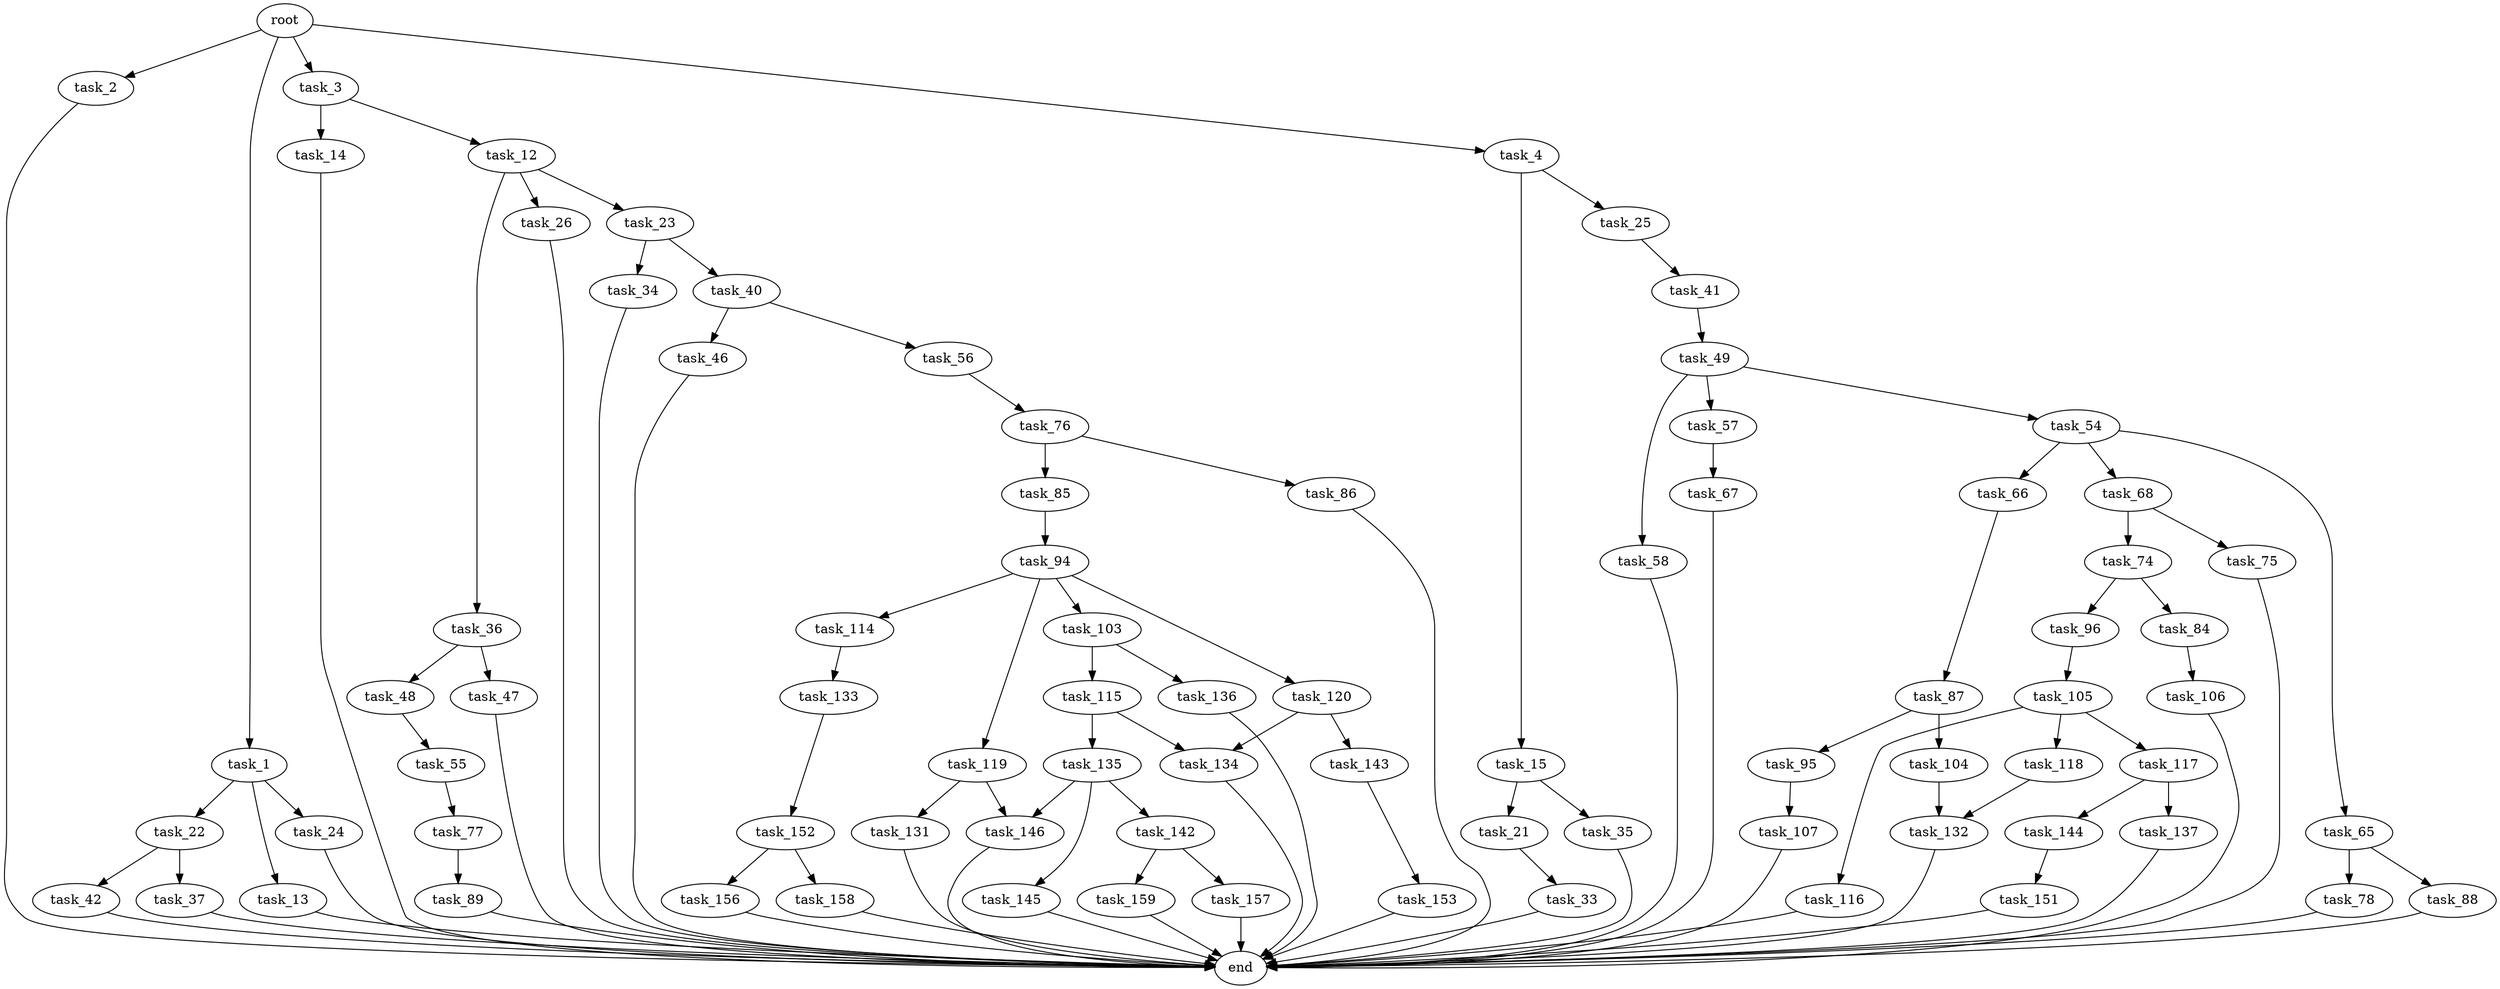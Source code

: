 digraph G {
  root [size="0.000000"];
  task_1 [size="66117039062.000000"];
  task_2 [size="68719476736.000000"];
  task_3 [size="220329315702.000000"];
  task_4 [size="5050838765.000000"];
  task_12 [size="368293445632.000000"];
  task_13 [size="652886311.000000"];
  task_14 [size="1073741824000.000000"];
  task_15 [size="28991029248.000000"];
  task_21 [size="368293445632.000000"];
  task_22 [size="8589934592.000000"];
  task_23 [size="368293445632.000000"];
  task_24 [size="7180766604.000000"];
  task_25 [size="44282464530.000000"];
  task_26 [size="539613554737.000000"];
  task_33 [size="1112106781823.000000"];
  task_34 [size="657142071.000000"];
  task_35 [size="13913419619.000000"];
  task_36 [size="28991029248.000000"];
  task_37 [size="890885303119.000000"];
  task_40 [size="23427319053.000000"];
  task_41 [size="590128948317.000000"];
  task_42 [size="3713284247.000000"];
  task_46 [size="134217728000.000000"];
  task_47 [size="68719476736.000000"];
  task_48 [size="547735510457.000000"];
  task_49 [size="354125099581.000000"];
  task_54 [size="28991029248.000000"];
  task_55 [size="4465658013.000000"];
  task_56 [size="7195842538.000000"];
  task_57 [size="29196791421.000000"];
  task_58 [size="368293445632.000000"];
  task_65 [size="194806344991.000000"];
  task_66 [size="17059034771.000000"];
  task_67 [size="68719476736.000000"];
  task_68 [size="857017534.000000"];
  task_74 [size="782757789696.000000"];
  task_75 [size="134217728000.000000"];
  task_76 [size="496975385673.000000"];
  task_77 [size="36943387184.000000"];
  task_78 [size="1696607535.000000"];
  task_84 [size="199967929633.000000"];
  task_85 [size="645536250.000000"];
  task_86 [size="540449371065.000000"];
  task_87 [size="588777304582.000000"];
  task_88 [size="187011876473.000000"];
  task_89 [size="2466180295.000000"];
  task_94 [size="8702912285.000000"];
  task_95 [size="549755813888.000000"];
  task_96 [size="134217728000.000000"];
  task_103 [size="204380436366.000000"];
  task_104 [size="39243500235.000000"];
  task_105 [size="134217728000.000000"];
  task_106 [size="26131250043.000000"];
  task_107 [size="59951864831.000000"];
  task_114 [size="11269723959.000000"];
  task_115 [size="368293445632.000000"];
  task_116 [size="782757789696.000000"];
  task_117 [size="368293445632.000000"];
  task_118 [size="4539985928.000000"];
  task_119 [size="191271099980.000000"];
  task_120 [size="5766165398.000000"];
  task_131 [size="537125848905.000000"];
  task_132 [size="28991029248.000000"];
  task_133 [size="1095511683466.000000"];
  task_134 [size="83463402493.000000"];
  task_135 [size="15656129803.000000"];
  task_136 [size="162132624221.000000"];
  task_137 [size="368293445632.000000"];
  task_142 [size="134217728000.000000"];
  task_143 [size="11308814099.000000"];
  task_144 [size="1077180694.000000"];
  task_145 [size="28991029248.000000"];
  task_146 [size="33745621623.000000"];
  task_151 [size="368293445632.000000"];
  task_152 [size="8589934592.000000"];
  task_153 [size="8589934592.000000"];
  task_156 [size="1889961576.000000"];
  task_157 [size="68719476736.000000"];
  task_158 [size="117249031243.000000"];
  task_159 [size="124218041961.000000"];
  end [size="0.000000"];

  root -> task_1 [size="1.000000"];
  root -> task_2 [size="1.000000"];
  root -> task_3 [size="1.000000"];
  root -> task_4 [size="1.000000"];
  task_1 -> task_13 [size="75497472.000000"];
  task_1 -> task_22 [size="75497472.000000"];
  task_1 -> task_24 [size="75497472.000000"];
  task_2 -> end [size="1.000000"];
  task_3 -> task_12 [size="209715200.000000"];
  task_3 -> task_14 [size="209715200.000000"];
  task_4 -> task_15 [size="134217728.000000"];
  task_4 -> task_25 [size="134217728.000000"];
  task_12 -> task_23 [size="411041792.000000"];
  task_12 -> task_26 [size="411041792.000000"];
  task_12 -> task_36 [size="411041792.000000"];
  task_13 -> end [size="1.000000"];
  task_14 -> end [size="1.000000"];
  task_15 -> task_21 [size="75497472.000000"];
  task_15 -> task_35 [size="75497472.000000"];
  task_21 -> task_33 [size="411041792.000000"];
  task_22 -> task_37 [size="33554432.000000"];
  task_22 -> task_42 [size="33554432.000000"];
  task_23 -> task_34 [size="411041792.000000"];
  task_23 -> task_40 [size="411041792.000000"];
  task_24 -> end [size="1.000000"];
  task_25 -> task_41 [size="33554432.000000"];
  task_26 -> end [size="1.000000"];
  task_33 -> end [size="1.000000"];
  task_34 -> end [size="1.000000"];
  task_35 -> end [size="1.000000"];
  task_36 -> task_47 [size="75497472.000000"];
  task_36 -> task_48 [size="75497472.000000"];
  task_37 -> end [size="1.000000"];
  task_40 -> task_46 [size="679477248.000000"];
  task_40 -> task_56 [size="679477248.000000"];
  task_41 -> task_49 [size="411041792.000000"];
  task_42 -> end [size="1.000000"];
  task_46 -> end [size="1.000000"];
  task_47 -> end [size="1.000000"];
  task_48 -> task_55 [size="679477248.000000"];
  task_49 -> task_54 [size="679477248.000000"];
  task_49 -> task_57 [size="679477248.000000"];
  task_49 -> task_58 [size="679477248.000000"];
  task_54 -> task_65 [size="75497472.000000"];
  task_54 -> task_66 [size="75497472.000000"];
  task_54 -> task_68 [size="75497472.000000"];
  task_55 -> task_77 [size="209715200.000000"];
  task_56 -> task_76 [size="209715200.000000"];
  task_57 -> task_67 [size="679477248.000000"];
  task_58 -> end [size="1.000000"];
  task_65 -> task_78 [size="209715200.000000"];
  task_65 -> task_88 [size="209715200.000000"];
  task_66 -> task_87 [size="679477248.000000"];
  task_67 -> end [size="1.000000"];
  task_68 -> task_74 [size="33554432.000000"];
  task_68 -> task_75 [size="33554432.000000"];
  task_74 -> task_84 [size="679477248.000000"];
  task_74 -> task_96 [size="679477248.000000"];
  task_75 -> end [size="1.000000"];
  task_76 -> task_85 [size="838860800.000000"];
  task_76 -> task_86 [size="838860800.000000"];
  task_77 -> task_89 [size="679477248.000000"];
  task_78 -> end [size="1.000000"];
  task_84 -> task_106 [size="134217728.000000"];
  task_85 -> task_94 [size="75497472.000000"];
  task_86 -> end [size="1.000000"];
  task_87 -> task_95 [size="536870912.000000"];
  task_87 -> task_104 [size="536870912.000000"];
  task_88 -> end [size="1.000000"];
  task_89 -> end [size="1.000000"];
  task_94 -> task_103 [size="838860800.000000"];
  task_94 -> task_114 [size="838860800.000000"];
  task_94 -> task_119 [size="838860800.000000"];
  task_94 -> task_120 [size="838860800.000000"];
  task_95 -> task_107 [size="536870912.000000"];
  task_96 -> task_105 [size="209715200.000000"];
  task_103 -> task_115 [size="301989888.000000"];
  task_103 -> task_136 [size="301989888.000000"];
  task_104 -> task_132 [size="33554432.000000"];
  task_105 -> task_116 [size="209715200.000000"];
  task_105 -> task_117 [size="209715200.000000"];
  task_105 -> task_118 [size="209715200.000000"];
  task_106 -> end [size="1.000000"];
  task_107 -> end [size="1.000000"];
  task_114 -> task_133 [size="209715200.000000"];
  task_115 -> task_134 [size="411041792.000000"];
  task_115 -> task_135 [size="411041792.000000"];
  task_116 -> end [size="1.000000"];
  task_117 -> task_137 [size="411041792.000000"];
  task_117 -> task_144 [size="411041792.000000"];
  task_118 -> task_132 [size="209715200.000000"];
  task_119 -> task_131 [size="134217728.000000"];
  task_119 -> task_146 [size="134217728.000000"];
  task_120 -> task_134 [size="301989888.000000"];
  task_120 -> task_143 [size="301989888.000000"];
  task_131 -> end [size="1.000000"];
  task_132 -> end [size="1.000000"];
  task_133 -> task_152 [size="838860800.000000"];
  task_134 -> end [size="1.000000"];
  task_135 -> task_142 [size="33554432.000000"];
  task_135 -> task_145 [size="33554432.000000"];
  task_135 -> task_146 [size="33554432.000000"];
  task_136 -> end [size="1.000000"];
  task_137 -> end [size="1.000000"];
  task_142 -> task_157 [size="209715200.000000"];
  task_142 -> task_159 [size="209715200.000000"];
  task_143 -> task_153 [size="838860800.000000"];
  task_144 -> task_151 [size="33554432.000000"];
  task_145 -> end [size="1.000000"];
  task_146 -> end [size="1.000000"];
  task_151 -> end [size="1.000000"];
  task_152 -> task_156 [size="33554432.000000"];
  task_152 -> task_158 [size="33554432.000000"];
  task_153 -> end [size="1.000000"];
  task_156 -> end [size="1.000000"];
  task_157 -> end [size="1.000000"];
  task_158 -> end [size="1.000000"];
  task_159 -> end [size="1.000000"];
}
